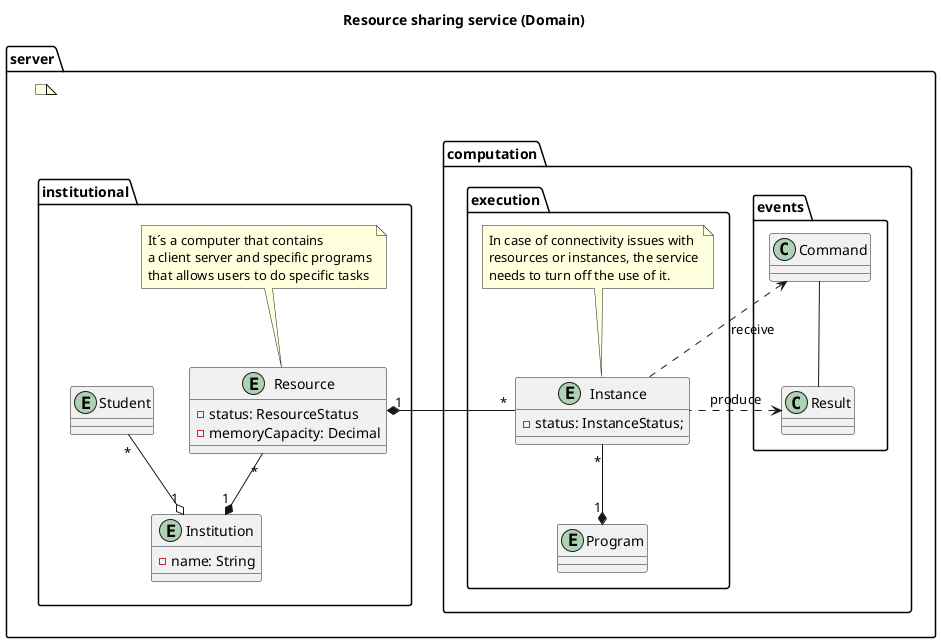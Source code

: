@startuml "class-diagram"
title "Resource sharing service (Domain)"

package server {
    note as snote

    end note

    package computation {
        package events {
            class Command
            class Result
            Command -- Result
        }
        package execution {
            entity Program {}
            note as n1
                In case of connectivity issues with
                resources or instances, the service
                needs to turn off the use of it.
            end note
            entity Instance {
                - status: InstanceStatus;
            }
        }
        Instance .left.> Command : receive
        Instance .left.> Result : produce
    }
    package institutional {
        note as n2
            It´s a computer that contains
            a client server and specific programs
            that allows users to do specific tasks
        end note
        entity Resource {
            - status: ResourceStatus
            - memoryCapacity: Decimal
        }
        entity Institution {
            - name: String
        }
        entity Student {}
    }
}

Resource "1" *-r- "*" Instance
Program "1" *-u- "*" Instance

Student "*" --o "1" Institution
Institution "1" *-u- "*" Resource

snote -[hidden]-> institutional
n2 -[hidden]-> Resource
n1 -[hidden]-> Instance
@enduml

@startuml "architectural design"
!include <C4/C4_Container>

title "Architecture"

Container(server, "Resource discovery", "quarkus", "")
Container(rcServer, "Resource client server", "")
Container(log, "Logging service")

@enduml
